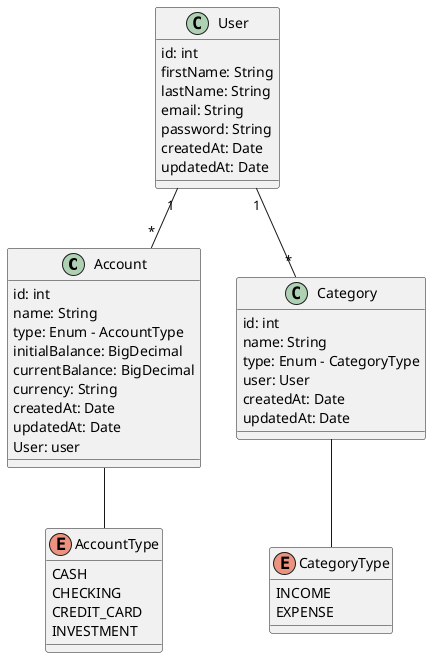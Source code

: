 @startuml
'https://plantuml.com/class-diagram

class Account {
id: int
name: String
type: Enum - AccountType
initialBalance: BigDecimal
currentBalance: BigDecimal
currency: String
createdAt: Date
updatedAt: Date
User: user
}

class User {
id: int
firstName: String
lastName: String
email: String
password: String
createdAt: Date
updatedAt: Date

}

class Category {
id: int
name: String
type: Enum - CategoryType
user: User
createdAt: Date
updatedAt: Date
}

enum CategoryType {
  INCOME
  EXPENSE
}

enum AccountType {
  CASH
  CHECKING
  CREDIT_CARD
  INVESTMENT
}

' Defines a one-to-many relationship
' One User can have many (*) Accounts
User "1" -- "*" Account

' Defines a one-to-many relationship
' One User can have many (*) Categories
User "1" -- "*" Category

' Defines the relationship between Account and its type
Account -- AccountType

' Defines the relationship between Category and its type
Category -- CategoryType

@enduml